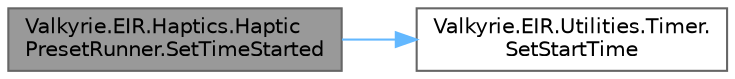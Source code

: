 digraph "Valkyrie.EIR.Haptics.HapticPresetRunner.SetTimeStarted"
{
 // LATEX_PDF_SIZE
  bgcolor="transparent";
  edge [fontname=Helvetica,fontsize=10,labelfontname=Helvetica,labelfontsize=10];
  node [fontname=Helvetica,fontsize=10,shape=box,height=0.2,width=0.4];
  rankdir="LR";
  Node1 [id="Node000001",label="Valkyrie.EIR.Haptics.Haptic\lPresetRunner.SetTimeStarted",height=0.2,width=0.4,color="gray40", fillcolor="grey60", style="filled", fontcolor="black",tooltip="Set the time this preset started"];
  Node1 -> Node2 [id="edge1_Node000001_Node000002",color="steelblue1",style="solid",tooltip=" "];
  Node2 [id="Node000002",label="Valkyrie.EIR.Utilities.Timer.\lSetStartTime",height=0.2,width=0.4,color="grey40", fillcolor="white", style="filled",URL="$dc/d75/struct_valkyrie_1_1_e_i_r_1_1_utilities_1_1_timer.html#a9f98ac20447cc58e33e2ccf49740c02c",tooltip="Sets the starting time of the timer in cases where the timer should not be started immediately."];
}
